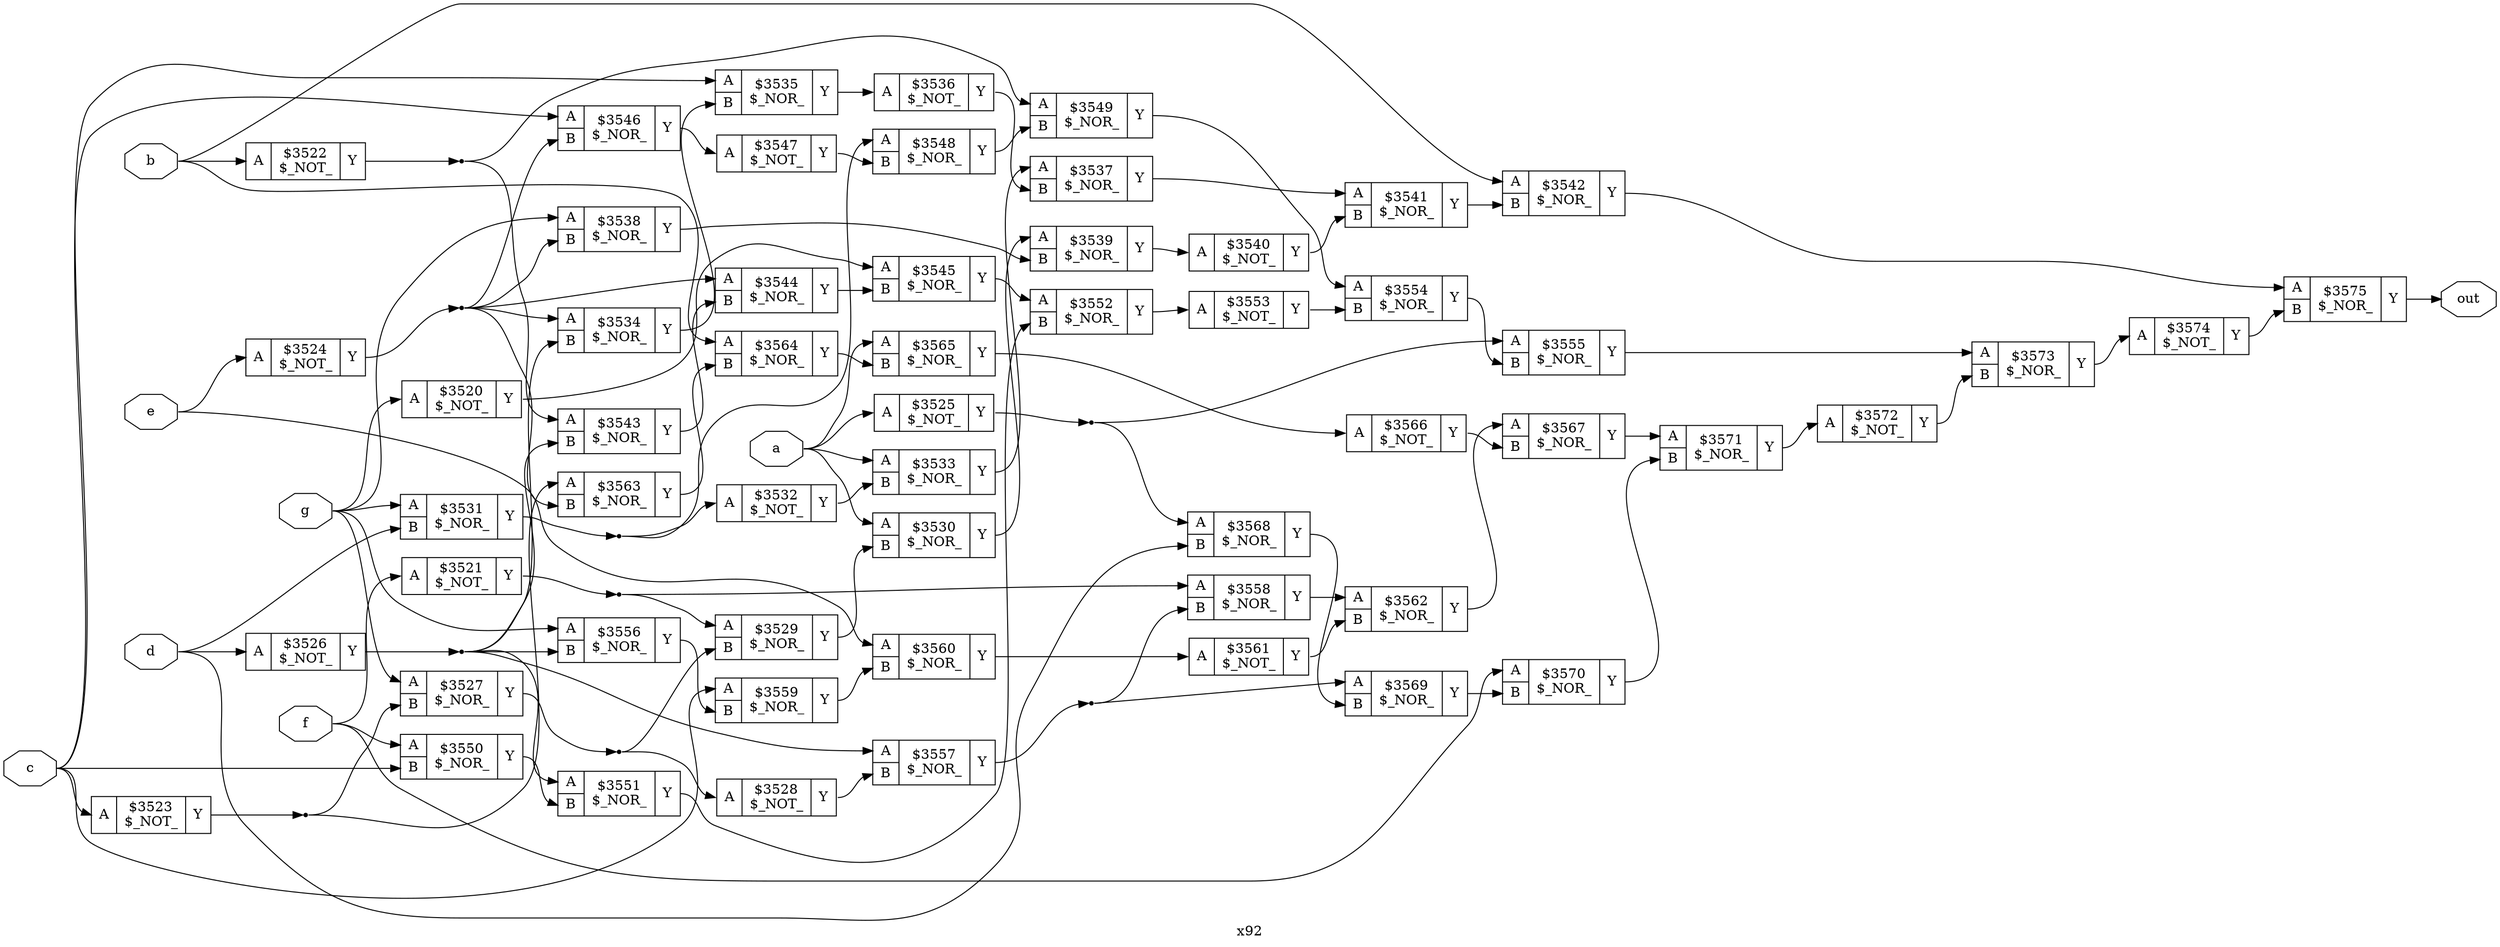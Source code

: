 digraph "x92" {
label="x92";
rankdir="LR";
remincross=true;
n56 [ shape=octagon, label="a", color="black", fontcolor="black" ];
n57 [ shape=octagon, label="b", color="black", fontcolor="black" ];
n58 [ shape=octagon, label="c", color="black", fontcolor="black" ];
n59 [ shape=octagon, label="d", color="black", fontcolor="black" ];
n60 [ shape=octagon, label="e", color="black", fontcolor="black" ];
n61 [ shape=octagon, label="f", color="black", fontcolor="black" ];
n62 [ shape=octagon, label="g", color="black", fontcolor="black" ];
n63 [ shape=octagon, label="out", color="black", fontcolor="black" ];
c66 [ shape=record, label="{{<p64> A}|$3520\n$_NOT_|{<p65> Y}}" ];
c67 [ shape=record, label="{{<p64> A}|$3521\n$_NOT_|{<p65> Y}}" ];
c68 [ shape=record, label="{{<p64> A}|$3522\n$_NOT_|{<p65> Y}}" ];
c69 [ shape=record, label="{{<p64> A}|$3523\n$_NOT_|{<p65> Y}}" ];
c70 [ shape=record, label="{{<p64> A}|$3524\n$_NOT_|{<p65> Y}}" ];
c71 [ shape=record, label="{{<p64> A}|$3525\n$_NOT_|{<p65> Y}}" ];
c72 [ shape=record, label="{{<p64> A}|$3526\n$_NOT_|{<p65> Y}}" ];
c74 [ shape=record, label="{{<p64> A|<p73> B}|$3527\n$_NOR_|{<p65> Y}}" ];
c75 [ shape=record, label="{{<p64> A}|$3528\n$_NOT_|{<p65> Y}}" ];
c76 [ shape=record, label="{{<p64> A|<p73> B}|$3529\n$_NOR_|{<p65> Y}}" ];
c77 [ shape=record, label="{{<p64> A|<p73> B}|$3530\n$_NOR_|{<p65> Y}}" ];
c78 [ shape=record, label="{{<p64> A|<p73> B}|$3531\n$_NOR_|{<p65> Y}}" ];
c79 [ shape=record, label="{{<p64> A}|$3532\n$_NOT_|{<p65> Y}}" ];
c80 [ shape=record, label="{{<p64> A|<p73> B}|$3533\n$_NOR_|{<p65> Y}}" ];
c81 [ shape=record, label="{{<p64> A|<p73> B}|$3534\n$_NOR_|{<p65> Y}}" ];
c82 [ shape=record, label="{{<p64> A|<p73> B}|$3535\n$_NOR_|{<p65> Y}}" ];
c83 [ shape=record, label="{{<p64> A}|$3536\n$_NOT_|{<p65> Y}}" ];
c84 [ shape=record, label="{{<p64> A|<p73> B}|$3537\n$_NOR_|{<p65> Y}}" ];
c85 [ shape=record, label="{{<p64> A|<p73> B}|$3538\n$_NOR_|{<p65> Y}}" ];
c86 [ shape=record, label="{{<p64> A|<p73> B}|$3539\n$_NOR_|{<p65> Y}}" ];
c87 [ shape=record, label="{{<p64> A}|$3540\n$_NOT_|{<p65> Y}}" ];
c88 [ shape=record, label="{{<p64> A|<p73> B}|$3541\n$_NOR_|{<p65> Y}}" ];
c89 [ shape=record, label="{{<p64> A|<p73> B}|$3542\n$_NOR_|{<p65> Y}}" ];
c90 [ shape=record, label="{{<p64> A|<p73> B}|$3543\n$_NOR_|{<p65> Y}}" ];
c91 [ shape=record, label="{{<p64> A|<p73> B}|$3544\n$_NOR_|{<p65> Y}}" ];
c92 [ shape=record, label="{{<p64> A|<p73> B}|$3545\n$_NOR_|{<p65> Y}}" ];
c93 [ shape=record, label="{{<p64> A|<p73> B}|$3546\n$_NOR_|{<p65> Y}}" ];
c94 [ shape=record, label="{{<p64> A}|$3547\n$_NOT_|{<p65> Y}}" ];
c95 [ shape=record, label="{{<p64> A|<p73> B}|$3548\n$_NOR_|{<p65> Y}}" ];
c96 [ shape=record, label="{{<p64> A|<p73> B}|$3549\n$_NOR_|{<p65> Y}}" ];
c97 [ shape=record, label="{{<p64> A|<p73> B}|$3550\n$_NOR_|{<p65> Y}}" ];
c98 [ shape=record, label="{{<p64> A|<p73> B}|$3551\n$_NOR_|{<p65> Y}}" ];
c99 [ shape=record, label="{{<p64> A|<p73> B}|$3552\n$_NOR_|{<p65> Y}}" ];
c100 [ shape=record, label="{{<p64> A}|$3553\n$_NOT_|{<p65> Y}}" ];
c101 [ shape=record, label="{{<p64> A|<p73> B}|$3554\n$_NOR_|{<p65> Y}}" ];
c102 [ shape=record, label="{{<p64> A|<p73> B}|$3555\n$_NOR_|{<p65> Y}}" ];
c103 [ shape=record, label="{{<p64> A|<p73> B}|$3556\n$_NOR_|{<p65> Y}}" ];
c104 [ shape=record, label="{{<p64> A|<p73> B}|$3557\n$_NOR_|{<p65> Y}}" ];
c105 [ shape=record, label="{{<p64> A|<p73> B}|$3558\n$_NOR_|{<p65> Y}}" ];
c106 [ shape=record, label="{{<p64> A|<p73> B}|$3559\n$_NOR_|{<p65> Y}}" ];
c107 [ shape=record, label="{{<p64> A|<p73> B}|$3560\n$_NOR_|{<p65> Y}}" ];
c108 [ shape=record, label="{{<p64> A}|$3561\n$_NOT_|{<p65> Y}}" ];
c109 [ shape=record, label="{{<p64> A|<p73> B}|$3562\n$_NOR_|{<p65> Y}}" ];
c110 [ shape=record, label="{{<p64> A|<p73> B}|$3563\n$_NOR_|{<p65> Y}}" ];
c111 [ shape=record, label="{{<p64> A|<p73> B}|$3564\n$_NOR_|{<p65> Y}}" ];
c112 [ shape=record, label="{{<p64> A|<p73> B}|$3565\n$_NOR_|{<p65> Y}}" ];
c113 [ shape=record, label="{{<p64> A}|$3566\n$_NOT_|{<p65> Y}}" ];
c114 [ shape=record, label="{{<p64> A|<p73> B}|$3567\n$_NOR_|{<p65> Y}}" ];
c115 [ shape=record, label="{{<p64> A|<p73> B}|$3568\n$_NOR_|{<p65> Y}}" ];
c116 [ shape=record, label="{{<p64> A|<p73> B}|$3569\n$_NOR_|{<p65> Y}}" ];
c117 [ shape=record, label="{{<p64> A|<p73> B}|$3570\n$_NOR_|{<p65> Y}}" ];
c118 [ shape=record, label="{{<p64> A|<p73> B}|$3571\n$_NOR_|{<p65> Y}}" ];
c119 [ shape=record, label="{{<p64> A}|$3572\n$_NOT_|{<p65> Y}}" ];
c120 [ shape=record, label="{{<p64> A|<p73> B}|$3573\n$_NOR_|{<p65> Y}}" ];
c121 [ shape=record, label="{{<p64> A}|$3574\n$_NOT_|{<p65> Y}}" ];
c122 [ shape=record, label="{{<p64> A|<p73> B}|$3575\n$_NOR_|{<p65> Y}}" ];
n1 [ shape=point ];
c67:p65:e -> n1:w [color="black", label=""];
n1:e -> c105:p64:w [color="black", label=""];
n1:e -> c76:p64:w [color="black", label=""];
c77:p65:e -> c86:p64:w [color="black", label=""];
n11 [ shape=point ];
c78:p65:e -> n11:w [color="black", label=""];
n11:e -> c79:p64:w [color="black", label=""];
n11:e -> c95:p64:w [color="black", label=""];
c79:p65:e -> c80:p73:w [color="black", label=""];
c80:p65:e -> c84:p64:w [color="black", label=""];
c81:p65:e -> c82:p73:w [color="black", label=""];
c82:p65:e -> c83:p64:w [color="black", label=""];
c83:p65:e -> c84:p73:w [color="black", label=""];
c84:p65:e -> c88:p64:w [color="black", label=""];
c85:p65:e -> c86:p73:w [color="black", label=""];
c86:p65:e -> c87:p64:w [color="black", label=""];
n2 [ shape=point ];
c68:p65:e -> n2:w [color="black", label=""];
n2:e -> c90:p64:w [color="black", label=""];
n2:e -> c96:p64:w [color="black", label=""];
c87:p65:e -> c88:p73:w [color="black", label=""];
c88:p65:e -> c89:p73:w [color="black", label=""];
c89:p65:e -> c122:p64:w [color="black", label=""];
c90:p65:e -> c91:p73:w [color="black", label=""];
c91:p65:e -> c92:p73:w [color="black", label=""];
c92:p65:e -> c99:p64:w [color="black", label=""];
c93:p65:e -> c94:p64:w [color="black", label=""];
c94:p65:e -> c95:p73:w [color="black", label=""];
c95:p65:e -> c96:p73:w [color="black", label=""];
c96:p65:e -> c101:p64:w [color="black", label=""];
n3 [ shape=point ];
c69:p65:e -> n3:w [color="black", label=""];
n3:e -> c110:p64:w [color="black", label=""];
n3:e -> c74:p73:w [color="black", label=""];
c97:p65:e -> c98:p73:w [color="black", label=""];
c98:p65:e -> c99:p73:w [color="black", label=""];
c99:p65:e -> c100:p64:w [color="black", label=""];
c100:p65:e -> c101:p73:w [color="black", label=""];
c101:p65:e -> c102:p73:w [color="black", label=""];
c102:p65:e -> c120:p64:w [color="black", label=""];
c103:p65:e -> c106:p73:w [color="black", label=""];
n37 [ shape=point ];
c104:p65:e -> n37:w [color="black", label=""];
n37:e -> c105:p73:w [color="black", label=""];
n37:e -> c116:p64:w [color="black", label=""];
c105:p65:e -> c109:p64:w [color="black", label=""];
c106:p65:e -> c107:p73:w [color="black", label=""];
n4 [ shape=point ];
c70:p65:e -> n4:w [color="black", label=""];
n4:e -> c110:p73:w [color="black", label=""];
n4:e -> c81:p64:w [color="black", label=""];
n4:e -> c85:p73:w [color="black", label=""];
n4:e -> c91:p64:w [color="black", label=""];
n4:e -> c93:p73:w [color="black", label=""];
c107:p65:e -> c108:p64:w [color="black", label=""];
c108:p65:e -> c109:p73:w [color="black", label=""];
c109:p65:e -> c114:p64:w [color="black", label=""];
c110:p65:e -> c111:p73:w [color="black", label=""];
c111:p65:e -> c112:p73:w [color="black", label=""];
c112:p65:e -> c113:p64:w [color="black", label=""];
c113:p65:e -> c114:p73:w [color="black", label=""];
c114:p65:e -> c118:p64:w [color="black", label=""];
c115:p65:e -> c116:p73:w [color="black", label=""];
c116:p65:e -> c117:p73:w [color="black", label=""];
n5 [ shape=point ];
c71:p65:e -> n5:w [color="black", label=""];
n5:e -> c102:p64:w [color="black", label=""];
n5:e -> c115:p64:w [color="black", label=""];
c117:p65:e -> c118:p73:w [color="black", label=""];
c118:p65:e -> c119:p64:w [color="black", label=""];
c119:p65:e -> c120:p73:w [color="black", label=""];
c120:p65:e -> c121:p64:w [color="black", label=""];
c121:p65:e -> c122:p73:w [color="black", label=""];
c66:p65:e -> c92:p64:w [color="black", label=""];
n56:e -> c112:p64:w [color="black", label=""];
n56:e -> c71:p64:w [color="black", label=""];
n56:e -> c77:p64:w [color="black", label=""];
n56:e -> c80:p64:w [color="black", label=""];
n57:e -> c111:p64:w [color="black", label=""];
n57:e -> c68:p64:w [color="black", label=""];
n57:e -> c89:p64:w [color="black", label=""];
n58:e -> c106:p64:w [color="black", label=""];
n58:e -> c69:p64:w [color="black", label=""];
n58:e -> c82:p64:w [color="black", label=""];
n58:e -> c93:p64:w [color="black", label=""];
n58:e -> c97:p73:w [color="black", label=""];
n59:e -> c115:p73:w [color="black", label=""];
n59:e -> c72:p64:w [color="black", label=""];
n59:e -> c78:p73:w [color="black", label=""];
n6 [ shape=point ];
c72:p65:e -> n6:w [color="black", label=""];
n6:e -> c103:p73:w [color="black", label=""];
n6:e -> c104:p64:w [color="black", label=""];
n6:e -> c81:p73:w [color="black", label=""];
n6:e -> c90:p73:w [color="black", label=""];
n6:e -> c98:p64:w [color="black", label=""];
n60:e -> c107:p64:w [color="black", label=""];
n60:e -> c70:p64:w [color="black", label=""];
n61:e -> c117:p64:w [color="black", label=""];
n61:e -> c67:p64:w [color="black", label=""];
n61:e -> c97:p64:w [color="black", label=""];
n62:e -> c103:p64:w [color="black", label=""];
n62:e -> c66:p64:w [color="black", label=""];
n62:e -> c74:p64:w [color="black", label=""];
n62:e -> c78:p64:w [color="black", label=""];
n62:e -> c85:p64:w [color="black", label=""];
c122:p65:e -> n63:w [color="black", label=""];
n7 [ shape=point ];
c74:p65:e -> n7:w [color="black", label=""];
n7:e -> c75:p64:w [color="black", label=""];
n7:e -> c76:p73:w [color="black", label=""];
c75:p65:e -> c104:p73:w [color="black", label=""];
c76:p65:e -> c77:p73:w [color="black", label=""];
}
